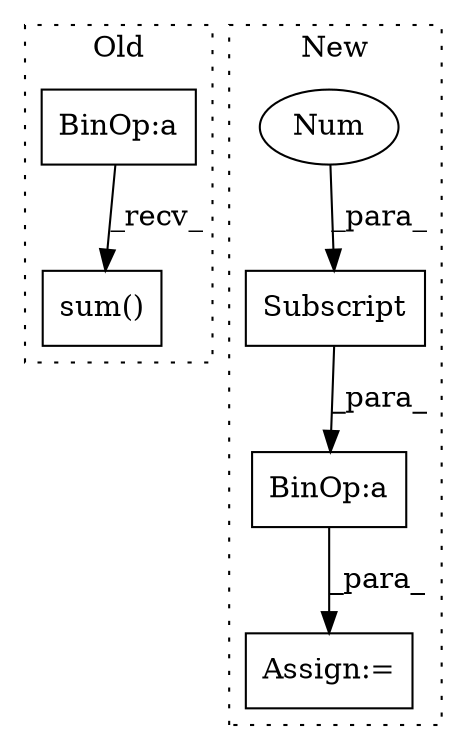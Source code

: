 digraph G {
subgraph cluster0 {
1 [label="sum()" a="75" s="16349" l="56" shape="box"];
3 [label="BinOp:a" a="82" s="16369" l="3" shape="box"];
label = "Old";
style="dotted";
}
subgraph cluster1 {
2 [label="Subscript" a="63" s="20713,0" l="20,0" shape="box"];
4 [label="Num" a="76" s="20731" l="1" shape="ellipse"];
5 [label="BinOp:a" a="82" s="20733" l="4" shape="box"];
6 [label="Assign:=" a="68" s="20671" l="3" shape="box"];
label = "New";
style="dotted";
}
2 -> 5 [label="_para_"];
3 -> 1 [label="_recv_"];
4 -> 2 [label="_para_"];
5 -> 6 [label="_para_"];
}